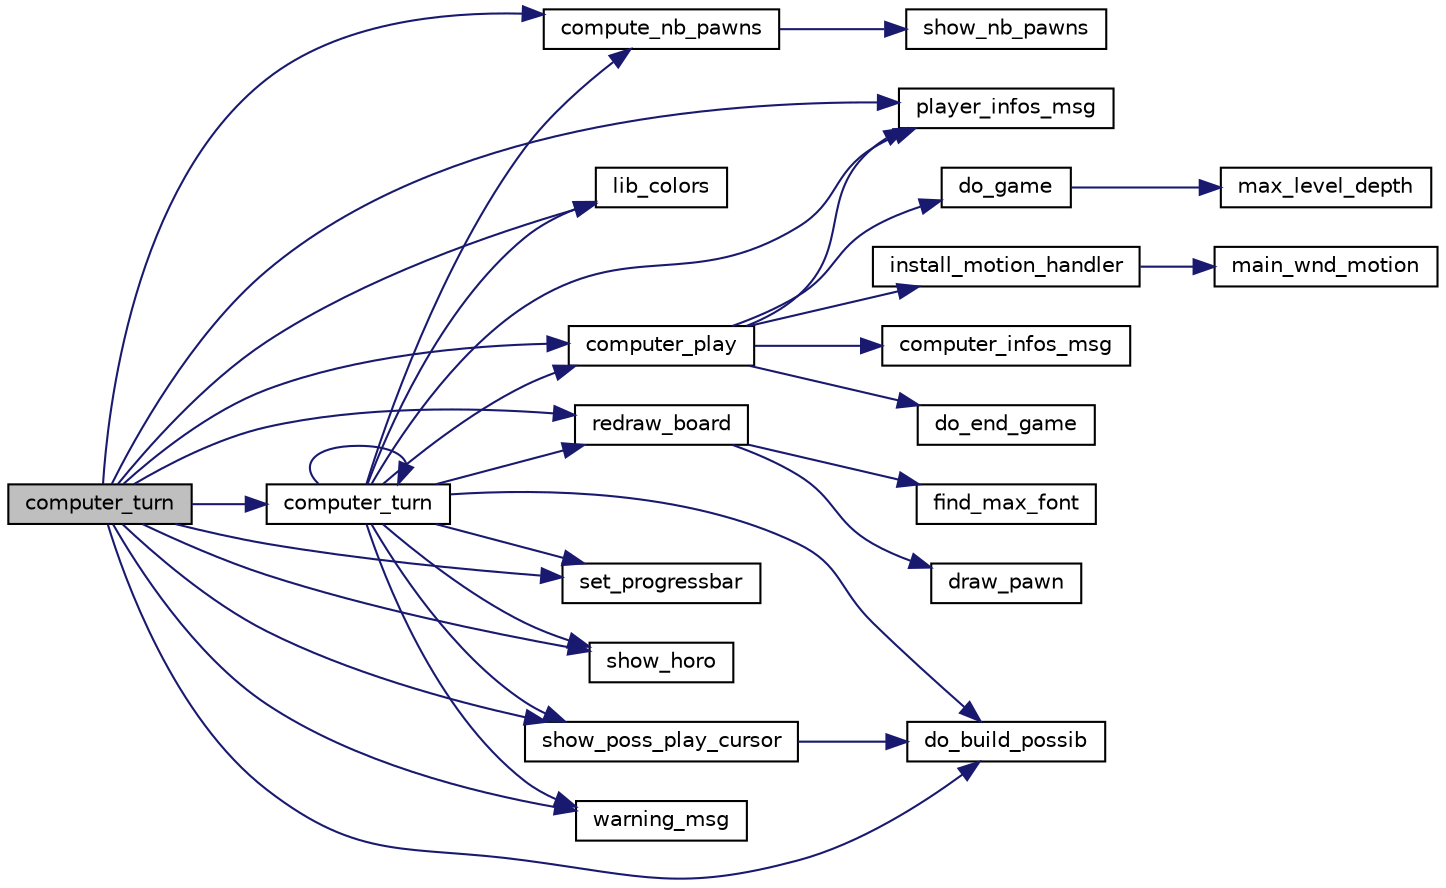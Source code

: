 digraph "computer_turn"
{
  edge [fontname="Helvetica",fontsize="10",labelfontname="Helvetica",labelfontsize="10"];
  node [fontname="Helvetica",fontsize="10",shape=record];
  rankdir="LR";
  Node1 [label="computer_turn",height=0.2,width=0.4,color="black", fillcolor="grey75", style="filled", fontcolor="black"];
  Node1 -> Node2 [color="midnightblue",fontsize="10",style="solid",fontname="Helvetica"];
  Node2 [label="compute_nb_pawns",height=0.2,width=0.4,color="black", fillcolor="white", style="filled",URL="$play_8c.html#a3b624499792f8e8baba13ebc43777a0b",tooltip="TBD. "];
  Node2 -> Node3 [color="midnightblue",fontsize="10",style="solid",fontname="Helvetica"];
  Node3 [label="show_nb_pawns",height=0.2,width=0.4,color="black", fillcolor="white", style="filled",URL="$status_8c.html#a4fba2ff23717bd1aa3b270b4f3c88f96",tooltip="TBD. "];
  Node1 -> Node4 [color="midnightblue",fontsize="10",style="solid",fontname="Helvetica"];
  Node4 [label="computer_play",height=0.2,width=0.4,color="black", fillcolor="white", style="filled",URL="$play_8c.html#a532ee1d69e4607ff37f5bba170367090",tooltip="TBD. "];
  Node4 -> Node5 [color="midnightblue",fontsize="10",style="solid",fontname="Helvetica"];
  Node5 [label="computer_infos_msg",height=0.2,width=0.4,color="black", fillcolor="white", style="filled",URL="$layout_8c.html#a7784c84bb739265db053ac4ddc5bbc12",tooltip="TBD. "];
  Node4 -> Node6 [color="midnightblue",fontsize="10",style="solid",fontname="Helvetica"];
  Node6 [label="do_end_game",height=0.2,width=0.4,color="black", fillcolor="white", style="filled",URL="$endgame_8c.html#a3234a067ad9a3e234cf17ee54caf5c07",tooltip="TBD. "];
  Node4 -> Node7 [color="midnightblue",fontsize="10",style="solid",fontname="Helvetica"];
  Node7 [label="do_game",height=0.2,width=0.4,color="black", fillcolor="white", style="filled",URL="$game_8c.html#ad2f1bb4f135e7ae8bb2a3b808a476f05",tooltip="TBD. "];
  Node7 -> Node8 [color="midnightblue",fontsize="10",style="solid",fontname="Helvetica"];
  Node8 [label="max_level_depth",height=0.2,width=0.4,color="black", fillcolor="white", style="filled",URL="$game_8c.html#a2139b203244faaa8ec8e6c3a5989fa0e",tooltip="TBD. "];
  Node4 -> Node9 [color="midnightblue",fontsize="10",style="solid",fontname="Helvetica"];
  Node9 [label="install_motion_handler",height=0.2,width=0.4,color="black", fillcolor="white", style="filled",URL="$layout_8c.html#a5780cf40cad6e74575be54b51302f1b9",tooltip="TBD. "];
  Node9 -> Node10 [color="midnightblue",fontsize="10",style="solid",fontname="Helvetica"];
  Node10 [label="main_wnd_motion",height=0.2,width=0.4,color="black", fillcolor="white", style="filled",URL="$play_8c.html#a0541ba0433811df250387914677966b3",tooltip="TBD. "];
  Node4 -> Node11 [color="midnightblue",fontsize="10",style="solid",fontname="Helvetica"];
  Node11 [label="player_infos_msg",height=0.2,width=0.4,color="black", fillcolor="white", style="filled",URL="$layout_8c.html#abe6e831df0165647ade700f4daa54c40",tooltip="TBD. "];
  Node1 -> Node12 [color="midnightblue",fontsize="10",style="solid",fontname="Helvetica"];
  Node12 [label="computer_turn",height=0.2,width=0.4,color="black", fillcolor="white", style="filled",URL="$play_8c.html#a17abcf9afd0b549b7b3096b54c434215",tooltip="TBD. "];
  Node12 -> Node2 [color="midnightblue",fontsize="10",style="solid",fontname="Helvetica"];
  Node12 -> Node4 [color="midnightblue",fontsize="10",style="solid",fontname="Helvetica"];
  Node12 -> Node12 [color="midnightblue",fontsize="10",style="solid",fontname="Helvetica"];
  Node12 -> Node13 [color="midnightblue",fontsize="10",style="solid",fontname="Helvetica"];
  Node13 [label="do_build_possib",height=0.2,width=0.4,color="black", fillcolor="white", style="filled",URL="$play_8c.html#ac8f1e24b1e8f73a55b08aff017d375ff",tooltip="TBD. "];
  Node12 -> Node14 [color="midnightblue",fontsize="10",style="solid",fontname="Helvetica"];
  Node14 [label="lib_colors",height=0.2,width=0.4,color="black", fillcolor="white", style="filled",URL="$play_8c.html#a2683002534294d469dc80718780533e2",tooltip="TBD. "];
  Node12 -> Node11 [color="midnightblue",fontsize="10",style="solid",fontname="Helvetica"];
  Node12 -> Node15 [color="midnightblue",fontsize="10",style="solid",fontname="Helvetica"];
  Node15 [label="redraw_board",height=0.2,width=0.4,color="black", fillcolor="white", style="filled",URL="$layout_8c.html#a6fbe970f2fddbc239e9ce420ba56eca5",tooltip="TBD. "];
  Node15 -> Node16 [color="midnightblue",fontsize="10",style="solid",fontname="Helvetica"];
  Node16 [label="draw_pawn",height=0.2,width=0.4,color="black", fillcolor="white", style="filled",URL="$layout_8c.html#aa16982074176adf4f29d91c2e75c6a0c",tooltip="TBD. "];
  Node15 -> Node17 [color="midnightblue",fontsize="10",style="solid",fontname="Helvetica"];
  Node17 [label="find_max_font",height=0.2,width=0.4,color="black", fillcolor="white", style="filled",URL="$config_8c.html#adb9b9fe162d52f28aca8c66146a809a4",tooltip="TBD. "];
  Node12 -> Node18 [color="midnightblue",fontsize="10",style="solid",fontname="Helvetica"];
  Node18 [label="set_progressbar",height=0.2,width=0.4,color="black", fillcolor="white", style="filled",URL="$status_8c.html#acf7a6cda63617a68fdd8da6deb615fed",tooltip="TBD. "];
  Node12 -> Node19 [color="midnightblue",fontsize="10",style="solid",fontname="Helvetica"];
  Node19 [label="show_horo",height=0.2,width=0.4,color="black", fillcolor="white", style="filled",URL="$status_8c.html#a8a1da154fd268fe008ef644dbaab3563",tooltip="TBD. "];
  Node12 -> Node20 [color="midnightblue",fontsize="10",style="solid",fontname="Helvetica"];
  Node20 [label="show_poss_play_cursor",height=0.2,width=0.4,color="black", fillcolor="white", style="filled",URL="$play_8c.html#a3e46a6606bdf7412f1116dd2b5f2a144",tooltip="Check each cell. "];
  Node20 -> Node13 [color="midnightblue",fontsize="10",style="solid",fontname="Helvetica"];
  Node12 -> Node21 [color="midnightblue",fontsize="10",style="solid",fontname="Helvetica"];
  Node21 [label="warning_msg",height=0.2,width=0.4,color="black", fillcolor="white", style="filled",URL="$util_8c.html#a3306e5518e661692fc20bf3ee2ecc31a",tooltip="TBD. "];
  Node1 -> Node13 [color="midnightblue",fontsize="10",style="solid",fontname="Helvetica"];
  Node1 -> Node14 [color="midnightblue",fontsize="10",style="solid",fontname="Helvetica"];
  Node1 -> Node11 [color="midnightblue",fontsize="10",style="solid",fontname="Helvetica"];
  Node1 -> Node15 [color="midnightblue",fontsize="10",style="solid",fontname="Helvetica"];
  Node1 -> Node18 [color="midnightblue",fontsize="10",style="solid",fontname="Helvetica"];
  Node1 -> Node19 [color="midnightblue",fontsize="10",style="solid",fontname="Helvetica"];
  Node1 -> Node20 [color="midnightblue",fontsize="10",style="solid",fontname="Helvetica"];
  Node1 -> Node21 [color="midnightblue",fontsize="10",style="solid",fontname="Helvetica"];
}
